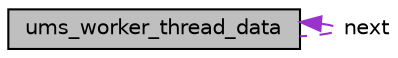 digraph "ums_worker_thread_data"
{
 // LATEX_PDF_SIZE
  edge [fontname="Helvetica",fontsize="10",labelfontname="Helvetica",labelfontsize="10"];
  node [fontname="Helvetica",fontsize="10",shape=record];
  Node1 [label="ums_worker_thread_data",height=0.2,width=0.4,color="black", fillcolor="grey75", style="filled", fontcolor="black",tooltip="Struct used to share ums_worker_thread_data infos with the kernel."];
  Node1 -> Node1 [dir="back",color="darkorchid3",fontsize="10",style="dashed",label=" next" ,fontname="Helvetica"];
}
